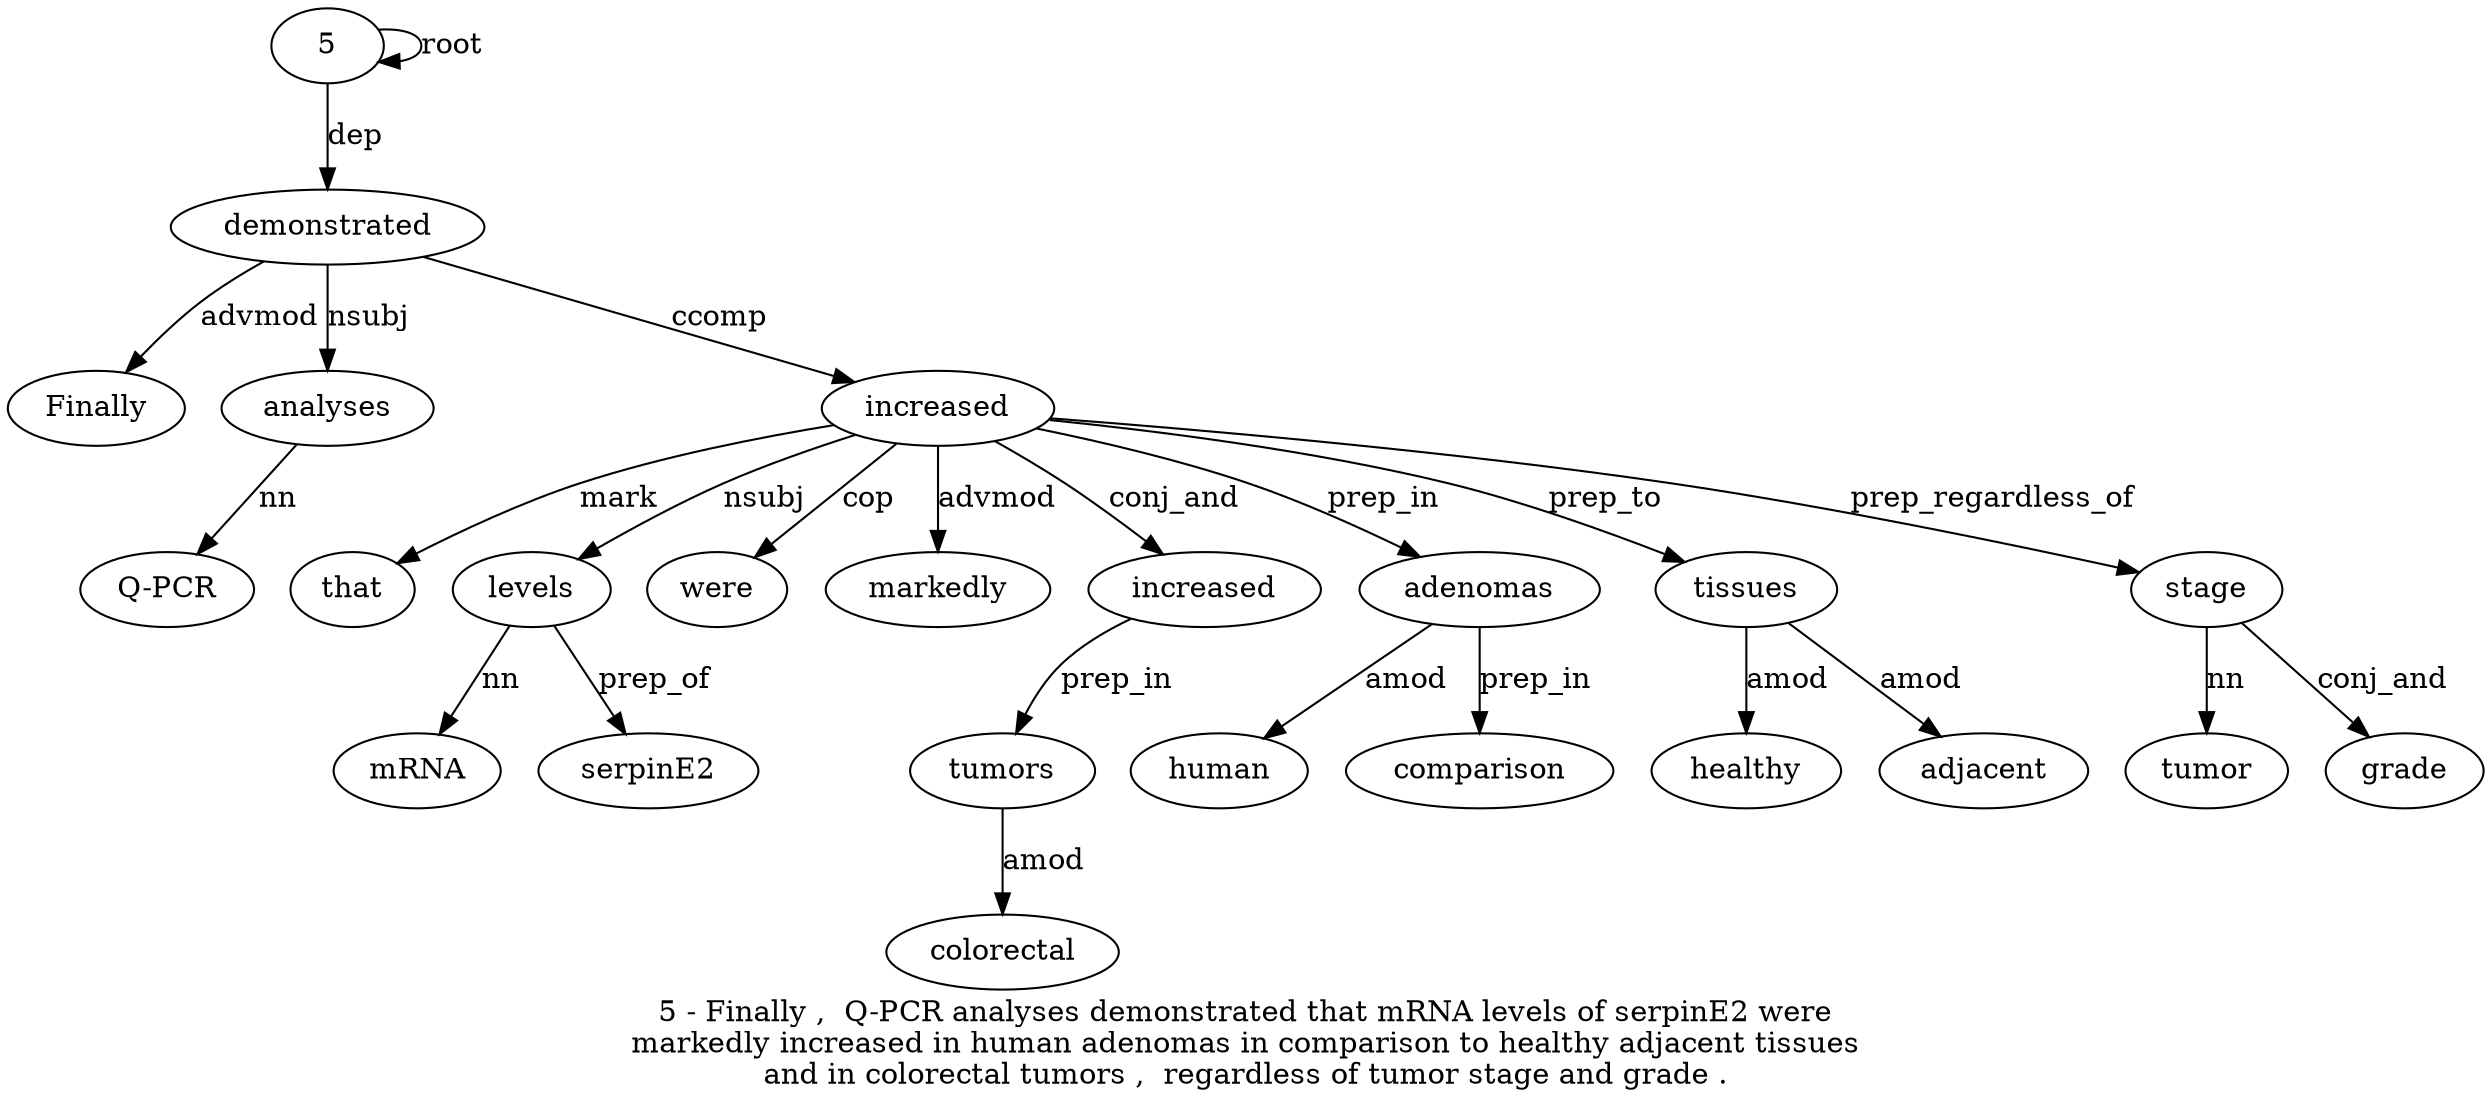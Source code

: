 digraph "5 - Finally ,  Q-PCR analyses demonstrated that mRNA levels of serpinE2 were markedly increased in human adenomas in comparison to healthy adjacent tissues and in colorectal tumors ,  regardless of tumor stage and grade ." {
label="5 - Finally ,  Q-PCR analyses demonstrated that mRNA levels of serpinE2 were
markedly increased in human adenomas in comparison to healthy adjacent tissues
and in colorectal tumors ,  regardless of tumor stage and grade .";
51 [style=filled, fillcolor=white, label=5];
51 -> 51  [label=root];
demonstrated7 [style=filled, fillcolor=white, label=demonstrated];
Finally3 [style=filled, fillcolor=white, label=Finally];
demonstrated7 -> Finally3  [label=advmod];
analyses6 [style=filled, fillcolor=white, label=analyses];
"Q-PCR5" [style=filled, fillcolor=white, label="Q-PCR"];
analyses6 -> "Q-PCR5"  [label=nn];
demonstrated7 -> analyses6  [label=nsubj];
51 -> demonstrated7  [label=dep];
increased15 [style=filled, fillcolor=white, label=increased];
that8 [style=filled, fillcolor=white, label=that];
increased15 -> that8  [label=mark];
levels10 [style=filled, fillcolor=white, label=levels];
mRNA9 [style=filled, fillcolor=white, label=mRNA];
levels10 -> mRNA9  [label=nn];
increased15 -> levels10  [label=nsubj];
serpinE21 [style=filled, fillcolor=white, label=serpinE2];
levels10 -> serpinE21  [label=prep_of];
were13 [style=filled, fillcolor=white, label=were];
increased15 -> were13  [label=cop];
markedly14 [style=filled, fillcolor=white, label=markedly];
increased15 -> markedly14  [label=advmod];
demonstrated7 -> increased15  [label=ccomp];
"increased15'" [style=filled, fillcolor=white, label=increased];
increased15 -> "increased15'"  [label=conj_and];
adenomas18 [style=filled, fillcolor=white, label=adenomas];
human17 [style=filled, fillcolor=white, label=human];
adenomas18 -> human17  [label=amod];
increased15 -> adenomas18  [label=prep_in];
comparison20 [style=filled, fillcolor=white, label=comparison];
adenomas18 -> comparison20  [label=prep_in];
tissues24 [style=filled, fillcolor=white, label=tissues];
healthy22 [style=filled, fillcolor=white, label=healthy];
tissues24 -> healthy22  [label=amod];
adjacent23 [style=filled, fillcolor=white, label=adjacent];
tissues24 -> adjacent23  [label=amod];
increased15 -> tissues24  [label=prep_to];
tumors28 [style=filled, fillcolor=white, label=tumors];
colorectal27 [style=filled, fillcolor=white, label=colorectal];
tumors28 -> colorectal27  [label=amod];
"increased15'" -> tumors28  [label=prep_in];
stage33 [style=filled, fillcolor=white, label=stage];
tumor32 [style=filled, fillcolor=white, label=tumor];
stage33 -> tumor32  [label=nn];
increased15 -> stage33  [label=prep_regardless_of];
grade35 [style=filled, fillcolor=white, label=grade];
stage33 -> grade35  [label=conj_and];
}
